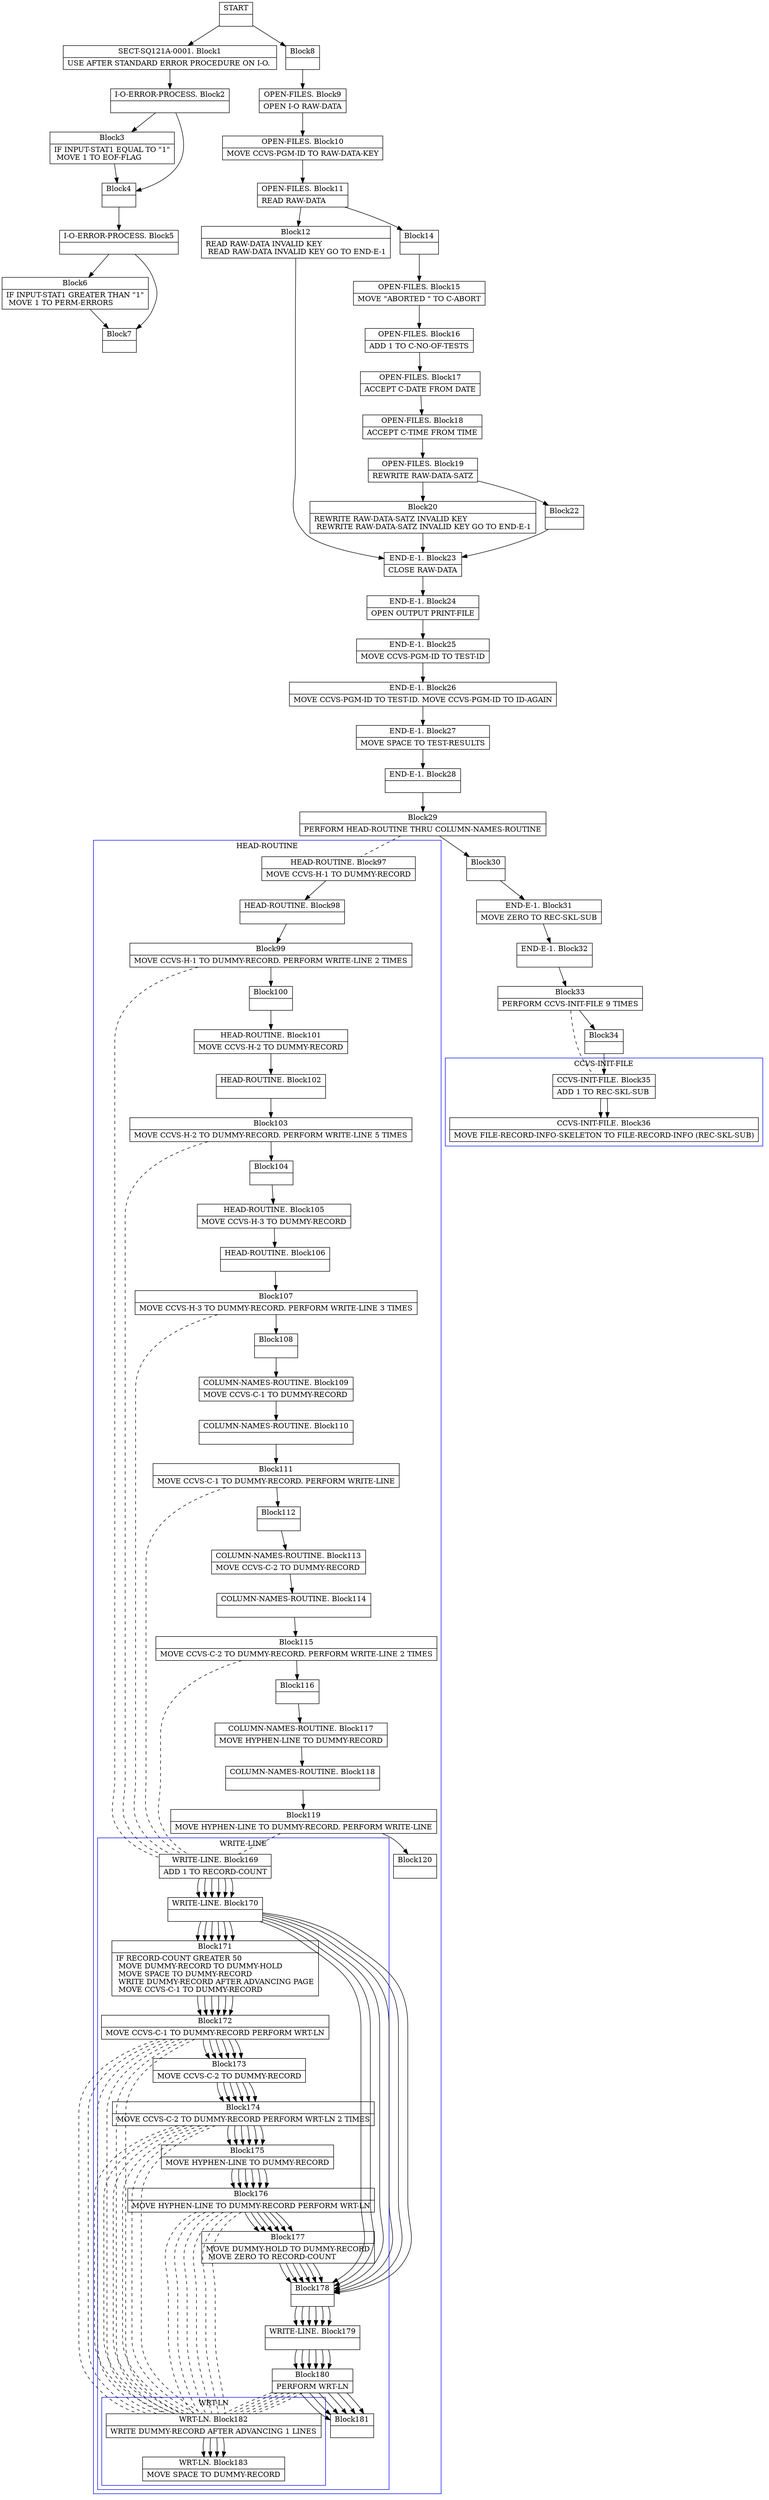 digraph Cfg {
compound=true;
node [
shape = "record"
]

edge [
arrowtail = "empty"
]
Block0 [
label = "{START|}"
]
Block1 [
label = "{SECT-SQ121A-0001. Block1|    USE AFTER STANDARD ERROR PROCEDURE ON I-O. \l}"
]
Block2 [
label = "{I-O-ERROR-PROCESS. Block2|}"
]
Block3 [
label = "{Block3|    IF INPUT-STAT1 EQUAL TO \"1\"\l         MOVE 1 TO EOF-FLAG\l}"
]
Block4 [
label = "{Block4|}"
]
Block5 [
label = "{I-O-ERROR-PROCESS. Block5|}"
]
Block6 [
label = "{Block6|    IF INPUT-STAT1 GREATER THAN \"1\"\l         MOVE 1 TO PERM-ERRORS\l}"
]
Block7 [
label = "{Block7|}"
]
Block8 [
label = "{Block8|}"
]
Block9 [
label = "{OPEN-FILES. Block9|    OPEN I-O RAW-DATA\l}"
]
Block10 [
label = "{OPEN-FILES. Block10|    MOVE CCVS-PGM-ID TO RAW-DATA-KEY\l}"
]
Block11 [
label = "{OPEN-FILES. Block11|    READ RAW-DATA\l}"
]
Block12 [
label = "{Block12|    READ RAW-DATA INVALID KEY\l    READ RAW-DATA INVALID KEY GO TO END-E-1\l}"
]
Block23 [
label = "{END-E-1. Block23|    CLOSE RAW-DATA\l}"
]
Block24 [
label = "{END-E-1. Block24|    OPEN     OUTPUT PRINT-FILE\l}"
]
Block25 [
label = "{END-E-1. Block25|    MOVE CCVS-PGM-ID TO TEST-ID\l}"
]
Block26 [
label = "{END-E-1. Block26|    MOVE CCVS-PGM-ID TO TEST-ID. MOVE CCVS-PGM-ID TO ID-AGAIN\l}"
]
Block27 [
label = "{END-E-1. Block27|    MOVE    SPACE TO TEST-RESULTS\l}"
]
Block28 [
label = "{END-E-1. Block28|}"
]
Block29 [
label = "{Block29|    PERFORM  HEAD-ROUTINE THRU COLUMN-NAMES-ROUTINE\l}"
]
subgraph cluster_1{
color = blue;
label = "HEAD-ROUTINE";
Block97 [
label = "{HEAD-ROUTINE. Block97|    MOVE CCVS-H-1 TO DUMMY-RECORD\l}"
]
Block98 [
label = "{HEAD-ROUTINE. Block98|}"
]
Block99 [
label = "{Block99|    MOVE CCVS-H-1 TO DUMMY-RECORD. PERFORM WRITE-LINE 2 TIMES\l}"
]
subgraph cluster_8{
color = blue;
label = "WRITE-LINE";
Block169 [
label = "{WRITE-LINE. Block169|    ADD 1 TO RECORD-COUNT\l}"
]
Block170 [
label = "{WRITE-LINE. Block170|}"
]
Block171 [
label = "{Block171|    IF RECORD-COUNT GREATER 50\l        MOVE DUMMY-RECORD TO DUMMY-HOLD\l        MOVE SPACE TO DUMMY-RECORD\l        WRITE DUMMY-RECORD AFTER ADVANCING PAGE\l        MOVE CCVS-C-1 TO DUMMY-RECORD\l}"
]
Block172 [
label = "{Block172|        MOVE CCVS-C-1 TO DUMMY-RECORD PERFORM WRT-LN\l}"
]
subgraph cluster_21{
color = blue;
label = "WRT-LN";
Block182 [
label = "{WRT-LN. Block182|    WRITE    DUMMY-RECORD AFTER ADVANCING 1 LINES\l}"
]
Block183 [
label = "{WRT-LN. Block183|    MOVE SPACE TO DUMMY-RECORD\l}"
]
Block182 -> Block183

}
Block172 -> Block182 [style=dashed, arrowhead=none]

Block173 [
label = "{Block173|        MOVE CCVS-C-2 TO DUMMY-RECORD\l}"
]
Block174 [
label = "{Block174|        MOVE CCVS-C-2 TO DUMMY-RECORD PERFORM WRT-LN 2 TIMES\l}"
]
subgraph cluster_22{
color = blue;
label = "WRT-LN";
Block182 [
label = "{WRT-LN. Block182|    WRITE    DUMMY-RECORD AFTER ADVANCING 1 LINES\l}"
]
Block183 [
label = "{WRT-LN. Block183|    MOVE SPACE TO DUMMY-RECORD\l}"
]
Block182 -> Block183

}
Block174 -> Block182 [style=dashed, arrowhead=none]

Block175 [
label = "{Block175|        MOVE HYPHEN-LINE TO DUMMY-RECORD\l}"
]
Block176 [
label = "{Block176|        MOVE HYPHEN-LINE TO DUMMY-RECORD PERFORM WRT-LN\l}"
]
subgraph cluster_23{
color = blue;
label = "WRT-LN";
Block182 [
label = "{WRT-LN. Block182|    WRITE    DUMMY-RECORD AFTER ADVANCING 1 LINES\l}"
]
Block183 [
label = "{WRT-LN. Block183|    MOVE SPACE TO DUMMY-RECORD\l}"
]
Block182 -> Block183

}
Block176 -> Block182 [style=dashed, arrowhead=none]

Block177 [
label = "{Block177|        MOVE DUMMY-HOLD TO DUMMY-RECORD\l        MOVE ZERO TO RECORD-COUNT\l}"
]
Block178 [
label = "{Block178|}"
]
Block179 [
label = "{WRITE-LINE. Block179|}"
]
Block180 [
label = "{Block180|    PERFORM WRT-LN\l}"
]
subgraph cluster_24{
color = blue;
label = "WRT-LN";
Block182 [
label = "{WRT-LN. Block182|    WRITE    DUMMY-RECORD AFTER ADVANCING 1 LINES\l}"
]
Block183 [
label = "{WRT-LN. Block183|    MOVE SPACE TO DUMMY-RECORD\l}"
]
Block182 -> Block183

}
Block180 -> Block182 [style=dashed, arrowhead=none]

Block181 [
label = "{Block181|}"
]
Block169 -> Block170
Block170 -> Block171
Block170 -> Block178
Block171 -> Block172
Block172 -> Block173
Block173 -> Block174
Block174 -> Block175
Block175 -> Block176
Block176 -> Block177
Block177 -> Block178
Block178 -> Block179
Block179 -> Block180
Block180 -> Block181

}
Block99 -> Block169 [style=dashed, arrowhead=none]

Block100 [
label = "{Block100|}"
]
Block101 [
label = "{HEAD-ROUTINE. Block101|    MOVE CCVS-H-2 TO DUMMY-RECORD\l}"
]
Block102 [
label = "{HEAD-ROUTINE. Block102|}"
]
Block103 [
label = "{Block103|    MOVE CCVS-H-2 TO DUMMY-RECORD. PERFORM WRITE-LINE 5 TIMES\l}"
]
subgraph cluster_9{
color = blue;
label = "WRITE-LINE";
Block169 [
label = "{WRITE-LINE. Block169|    ADD 1 TO RECORD-COUNT\l}"
]
Block170 [
label = "{WRITE-LINE. Block170|}"
]
Block171 [
label = "{Block171|    IF RECORD-COUNT GREATER 50\l        MOVE DUMMY-RECORD TO DUMMY-HOLD\l        MOVE SPACE TO DUMMY-RECORD\l        WRITE DUMMY-RECORD AFTER ADVANCING PAGE\l        MOVE CCVS-C-1 TO DUMMY-RECORD\l}"
]
Block172 [
label = "{Block172|        MOVE CCVS-C-1 TO DUMMY-RECORD PERFORM WRT-LN\l}"
]
Block172 -> Block182 [style=dashed, arrowhead=none]

Block173 [
label = "{Block173|        MOVE CCVS-C-2 TO DUMMY-RECORD\l}"
]
Block174 [
label = "{Block174|        MOVE CCVS-C-2 TO DUMMY-RECORD PERFORM WRT-LN 2 TIMES\l}"
]
Block174 -> Block182 [style=dashed, arrowhead=none]

Block175 [
label = "{Block175|        MOVE HYPHEN-LINE TO DUMMY-RECORD\l}"
]
Block176 [
label = "{Block176|        MOVE HYPHEN-LINE TO DUMMY-RECORD PERFORM WRT-LN\l}"
]
Block176 -> Block182 [style=dashed, arrowhead=none]

Block177 [
label = "{Block177|        MOVE DUMMY-HOLD TO DUMMY-RECORD\l        MOVE ZERO TO RECORD-COUNT\l}"
]
Block178 [
label = "{Block178|}"
]
Block179 [
label = "{WRITE-LINE. Block179|}"
]
Block180 [
label = "{Block180|    PERFORM WRT-LN\l}"
]
Block180 -> Block182 [style=dashed, arrowhead=none]

Block181 [
label = "{Block181|}"
]
Block169 -> Block170
Block170 -> Block171
Block170 -> Block178
Block171 -> Block172
Block172 -> Block173
Block173 -> Block174
Block174 -> Block175
Block175 -> Block176
Block176 -> Block177
Block177 -> Block178
Block178 -> Block179
Block179 -> Block180
Block180 -> Block181

}
Block103 -> Block169 [style=dashed, arrowhead=none]

Block104 [
label = "{Block104|}"
]
Block105 [
label = "{HEAD-ROUTINE. Block105|    MOVE CCVS-H-3 TO DUMMY-RECORD\l}"
]
Block106 [
label = "{HEAD-ROUTINE. Block106|}"
]
Block107 [
label = "{Block107|    MOVE CCVS-H-3 TO DUMMY-RECORD. PERFORM WRITE-LINE 3 TIMES\l}"
]
subgraph cluster_10{
color = blue;
label = "WRITE-LINE";
Block169 [
label = "{WRITE-LINE. Block169|    ADD 1 TO RECORD-COUNT\l}"
]
Block170 [
label = "{WRITE-LINE. Block170|}"
]
Block171 [
label = "{Block171|    IF RECORD-COUNT GREATER 50\l        MOVE DUMMY-RECORD TO DUMMY-HOLD\l        MOVE SPACE TO DUMMY-RECORD\l        WRITE DUMMY-RECORD AFTER ADVANCING PAGE\l        MOVE CCVS-C-1 TO DUMMY-RECORD\l}"
]
Block172 [
label = "{Block172|        MOVE CCVS-C-1 TO DUMMY-RECORD PERFORM WRT-LN\l}"
]
Block172 -> Block182 [style=dashed, arrowhead=none]

Block173 [
label = "{Block173|        MOVE CCVS-C-2 TO DUMMY-RECORD\l}"
]
Block174 [
label = "{Block174|        MOVE CCVS-C-2 TO DUMMY-RECORD PERFORM WRT-LN 2 TIMES\l}"
]
Block174 -> Block182 [style=dashed, arrowhead=none]

Block175 [
label = "{Block175|        MOVE HYPHEN-LINE TO DUMMY-RECORD\l}"
]
Block176 [
label = "{Block176|        MOVE HYPHEN-LINE TO DUMMY-RECORD PERFORM WRT-LN\l}"
]
Block176 -> Block182 [style=dashed, arrowhead=none]

Block177 [
label = "{Block177|        MOVE DUMMY-HOLD TO DUMMY-RECORD\l        MOVE ZERO TO RECORD-COUNT\l}"
]
Block178 [
label = "{Block178|}"
]
Block179 [
label = "{WRITE-LINE. Block179|}"
]
Block180 [
label = "{Block180|    PERFORM WRT-LN\l}"
]
Block180 -> Block182 [style=dashed, arrowhead=none]

Block181 [
label = "{Block181|}"
]
Block169 -> Block170
Block170 -> Block171
Block170 -> Block178
Block171 -> Block172
Block172 -> Block173
Block173 -> Block174
Block174 -> Block175
Block175 -> Block176
Block176 -> Block177
Block177 -> Block178
Block178 -> Block179
Block179 -> Block180
Block180 -> Block181

}
Block107 -> Block169 [style=dashed, arrowhead=none]

Block108 [
label = "{Block108|}"
]
Block109 [
label = "{COLUMN-NAMES-ROUTINE. Block109|    MOVE CCVS-C-1 TO DUMMY-RECORD\l}"
]
Block110 [
label = "{COLUMN-NAMES-ROUTINE. Block110|}"
]
Block111 [
label = "{Block111|    MOVE CCVS-C-1 TO DUMMY-RECORD. PERFORM WRITE-LINE\l}"
]
subgraph cluster_11{
color = blue;
label = "WRITE-LINE";
Block169 [
label = "{WRITE-LINE. Block169|    ADD 1 TO RECORD-COUNT\l}"
]
Block170 [
label = "{WRITE-LINE. Block170|}"
]
Block171 [
label = "{Block171|    IF RECORD-COUNT GREATER 50\l        MOVE DUMMY-RECORD TO DUMMY-HOLD\l        MOVE SPACE TO DUMMY-RECORD\l        WRITE DUMMY-RECORD AFTER ADVANCING PAGE\l        MOVE CCVS-C-1 TO DUMMY-RECORD\l}"
]
Block172 [
label = "{Block172|        MOVE CCVS-C-1 TO DUMMY-RECORD PERFORM WRT-LN\l}"
]
Block172 -> Block182 [style=dashed, arrowhead=none]

Block173 [
label = "{Block173|        MOVE CCVS-C-2 TO DUMMY-RECORD\l}"
]
Block174 [
label = "{Block174|        MOVE CCVS-C-2 TO DUMMY-RECORD PERFORM WRT-LN 2 TIMES\l}"
]
Block174 -> Block182 [style=dashed, arrowhead=none]

Block175 [
label = "{Block175|        MOVE HYPHEN-LINE TO DUMMY-RECORD\l}"
]
Block176 [
label = "{Block176|        MOVE HYPHEN-LINE TO DUMMY-RECORD PERFORM WRT-LN\l}"
]
Block176 -> Block182 [style=dashed, arrowhead=none]

Block177 [
label = "{Block177|        MOVE DUMMY-HOLD TO DUMMY-RECORD\l        MOVE ZERO TO RECORD-COUNT\l}"
]
Block178 [
label = "{Block178|}"
]
Block179 [
label = "{WRITE-LINE. Block179|}"
]
Block180 [
label = "{Block180|    PERFORM WRT-LN\l}"
]
Block180 -> Block182 [style=dashed, arrowhead=none]

Block181 [
label = "{Block181|}"
]
Block169 -> Block170
Block170 -> Block171
Block170 -> Block178
Block171 -> Block172
Block172 -> Block173
Block173 -> Block174
Block174 -> Block175
Block175 -> Block176
Block176 -> Block177
Block177 -> Block178
Block178 -> Block179
Block179 -> Block180
Block180 -> Block181

}
Block111 -> Block169 [style=dashed, arrowhead=none]

Block112 [
label = "{Block112|}"
]
Block113 [
label = "{COLUMN-NAMES-ROUTINE. Block113|    MOVE CCVS-C-2 TO DUMMY-RECORD\l}"
]
Block114 [
label = "{COLUMN-NAMES-ROUTINE. Block114|}"
]
Block115 [
label = "{Block115|    MOVE CCVS-C-2 TO DUMMY-RECORD. PERFORM WRITE-LINE 2 TIMES\l}"
]
subgraph cluster_12{
color = blue;
label = "WRITE-LINE";
Block169 [
label = "{WRITE-LINE. Block169|    ADD 1 TO RECORD-COUNT\l}"
]
Block170 [
label = "{WRITE-LINE. Block170|}"
]
Block171 [
label = "{Block171|    IF RECORD-COUNT GREATER 50\l        MOVE DUMMY-RECORD TO DUMMY-HOLD\l        MOVE SPACE TO DUMMY-RECORD\l        WRITE DUMMY-RECORD AFTER ADVANCING PAGE\l        MOVE CCVS-C-1 TO DUMMY-RECORD\l}"
]
Block172 [
label = "{Block172|        MOVE CCVS-C-1 TO DUMMY-RECORD PERFORM WRT-LN\l}"
]
Block172 -> Block182 [style=dashed, arrowhead=none]

Block173 [
label = "{Block173|        MOVE CCVS-C-2 TO DUMMY-RECORD\l}"
]
Block174 [
label = "{Block174|        MOVE CCVS-C-2 TO DUMMY-RECORD PERFORM WRT-LN 2 TIMES\l}"
]
Block174 -> Block182 [style=dashed, arrowhead=none]

Block175 [
label = "{Block175|        MOVE HYPHEN-LINE TO DUMMY-RECORD\l}"
]
Block176 [
label = "{Block176|        MOVE HYPHEN-LINE TO DUMMY-RECORD PERFORM WRT-LN\l}"
]
Block176 -> Block182 [style=dashed, arrowhead=none]

Block177 [
label = "{Block177|        MOVE DUMMY-HOLD TO DUMMY-RECORD\l        MOVE ZERO TO RECORD-COUNT\l}"
]
Block178 [
label = "{Block178|}"
]
Block179 [
label = "{WRITE-LINE. Block179|}"
]
Block180 [
label = "{Block180|    PERFORM WRT-LN\l}"
]
Block180 -> Block182 [style=dashed, arrowhead=none]

Block181 [
label = "{Block181|}"
]
Block169 -> Block170
Block170 -> Block171
Block170 -> Block178
Block171 -> Block172
Block172 -> Block173
Block173 -> Block174
Block174 -> Block175
Block175 -> Block176
Block176 -> Block177
Block177 -> Block178
Block178 -> Block179
Block179 -> Block180
Block180 -> Block181

}
Block115 -> Block169 [style=dashed, arrowhead=none]

Block116 [
label = "{Block116|}"
]
Block117 [
label = "{COLUMN-NAMES-ROUTINE. Block117|    MOVE HYPHEN-LINE TO DUMMY-RECORD\l}"
]
Block118 [
label = "{COLUMN-NAMES-ROUTINE. Block118|}"
]
Block119 [
label = "{Block119|    MOVE HYPHEN-LINE TO DUMMY-RECORD. PERFORM WRITE-LINE\l}"
]
subgraph cluster_13{
color = blue;
label = "WRITE-LINE";
Block169 [
label = "{WRITE-LINE. Block169|    ADD 1 TO RECORD-COUNT\l}"
]
Block170 [
label = "{WRITE-LINE. Block170|}"
]
Block171 [
label = "{Block171|    IF RECORD-COUNT GREATER 50\l        MOVE DUMMY-RECORD TO DUMMY-HOLD\l        MOVE SPACE TO DUMMY-RECORD\l        WRITE DUMMY-RECORD AFTER ADVANCING PAGE\l        MOVE CCVS-C-1 TO DUMMY-RECORD\l}"
]
Block172 [
label = "{Block172|        MOVE CCVS-C-1 TO DUMMY-RECORD PERFORM WRT-LN\l}"
]
Block172 -> Block182 [style=dashed, arrowhead=none]

Block173 [
label = "{Block173|        MOVE CCVS-C-2 TO DUMMY-RECORD\l}"
]
Block174 [
label = "{Block174|        MOVE CCVS-C-2 TO DUMMY-RECORD PERFORM WRT-LN 2 TIMES\l}"
]
Block174 -> Block182 [style=dashed, arrowhead=none]

Block175 [
label = "{Block175|        MOVE HYPHEN-LINE TO DUMMY-RECORD\l}"
]
Block176 [
label = "{Block176|        MOVE HYPHEN-LINE TO DUMMY-RECORD PERFORM WRT-LN\l}"
]
Block176 -> Block182 [style=dashed, arrowhead=none]

Block177 [
label = "{Block177|        MOVE DUMMY-HOLD TO DUMMY-RECORD\l        MOVE ZERO TO RECORD-COUNT\l}"
]
Block178 [
label = "{Block178|}"
]
Block179 [
label = "{WRITE-LINE. Block179|}"
]
Block180 [
label = "{Block180|    PERFORM WRT-LN\l}"
]
Block180 -> Block182 [style=dashed, arrowhead=none]

Block181 [
label = "{Block181|}"
]
Block169 -> Block170
Block170 -> Block171
Block170 -> Block178
Block171 -> Block172
Block172 -> Block173
Block173 -> Block174
Block174 -> Block175
Block175 -> Block176
Block176 -> Block177
Block177 -> Block178
Block178 -> Block179
Block179 -> Block180
Block180 -> Block181

}
Block119 -> Block169 [style=dashed, arrowhead=none]

Block120 [
label = "{Block120|}"
]
Block97 -> Block98
Block98 -> Block99
Block99 -> Block100
Block100 -> Block101
Block101 -> Block102
Block102 -> Block103
Block103 -> Block104
Block104 -> Block105
Block105 -> Block106
Block106 -> Block107
Block107 -> Block108
Block108 -> Block109
Block109 -> Block110
Block110 -> Block111
Block111 -> Block112
Block112 -> Block113
Block113 -> Block114
Block114 -> Block115
Block115 -> Block116
Block116 -> Block117
Block117 -> Block118
Block118 -> Block119
Block119 -> Block120

}
Block29 -> Block97 [style=dashed, arrowhead=none]

Block30 [
label = "{Block30|}"
]
Block31 [
label = "{END-E-1. Block31|    MOVE ZERO TO REC-SKL-SUB\l}"
]
Block32 [
label = "{END-E-1. Block32|}"
]
Block33 [
label = "{Block33|    PERFORM CCVS-INIT-FILE 9 TIMES\l}"
]
subgraph cluster_2{
color = blue;
label = "CCVS-INIT-FILE";
Block35 [
label = "{CCVS-INIT-FILE. Block35|    ADD 1 TO REC-SKL-SUB\l}"
]
Block36 [
label = "{CCVS-INIT-FILE. Block36|    MOVE FILE-RECORD-INFO-SKELETON TO                   FILE-RECORD-INFO (REC-SKL-SUB)\l}"
]
Block35 -> Block36

}
Block33 -> Block35 [style=dashed, arrowhead=none]

Block34 [
label = "{Block34|}"
]
Block35 [
label = "{CCVS-INIT-FILE. Block35|    ADD 1 TO REC-SKL-SUB\l}"
]
Block36 [
label = "{CCVS-INIT-FILE. Block36|    MOVE FILE-RECORD-INFO-SKELETON TO                   FILE-RECORD-INFO (REC-SKL-SUB)\l}"
]
Block14 [
label = "{Block14|}"
]
Block15 [
label = "{OPEN-FILES. Block15|    MOVE \"ABORTED \" TO C-ABORT\l}"
]
Block16 [
label = "{OPEN-FILES. Block16|    ADD 1 TO C-NO-OF-TESTS\l}"
]
Block17 [
label = "{OPEN-FILES. Block17|    ACCEPT C-DATE  FROM DATE\l}"
]
Block18 [
label = "{OPEN-FILES. Block18|    ACCEPT C-TIME  FROM TIME\l}"
]
Block19 [
label = "{OPEN-FILES. Block19|    REWRITE RAW-DATA-SATZ\l}"
]
Block20 [
label = "{Block20|    REWRITE RAW-DATA-SATZ INVALID KEY\l    REWRITE RAW-DATA-SATZ INVALID KEY GO TO END-E-1\l}"
]
Block22 [
label = "{Block22|}"
]
Block0 -> Block1
Block0 -> Block8
Block1 -> Block2
Block2 -> Block3
Block2 -> Block4
Block3 -> Block4
Block4 -> Block5
Block5 -> Block6
Block5 -> Block7
Block6 -> Block7
Block8 -> Block9
Block9 -> Block10
Block10 -> Block11
Block11 -> Block12
Block11 -> Block14
Block12 -> Block23
Block23 -> Block24
Block24 -> Block25
Block25 -> Block26
Block26 -> Block27
Block27 -> Block28
Block28 -> Block29
Block29 -> Block30
Block30 -> Block31
Block31 -> Block32
Block32 -> Block33
Block33 -> Block34
Block34 -> Block35
Block35 -> Block36
Block14 -> Block15
Block15 -> Block16
Block16 -> Block17
Block17 -> Block18
Block18 -> Block19
Block19 -> Block20
Block19 -> Block22
Block20 -> Block23
Block22 -> Block23

}
